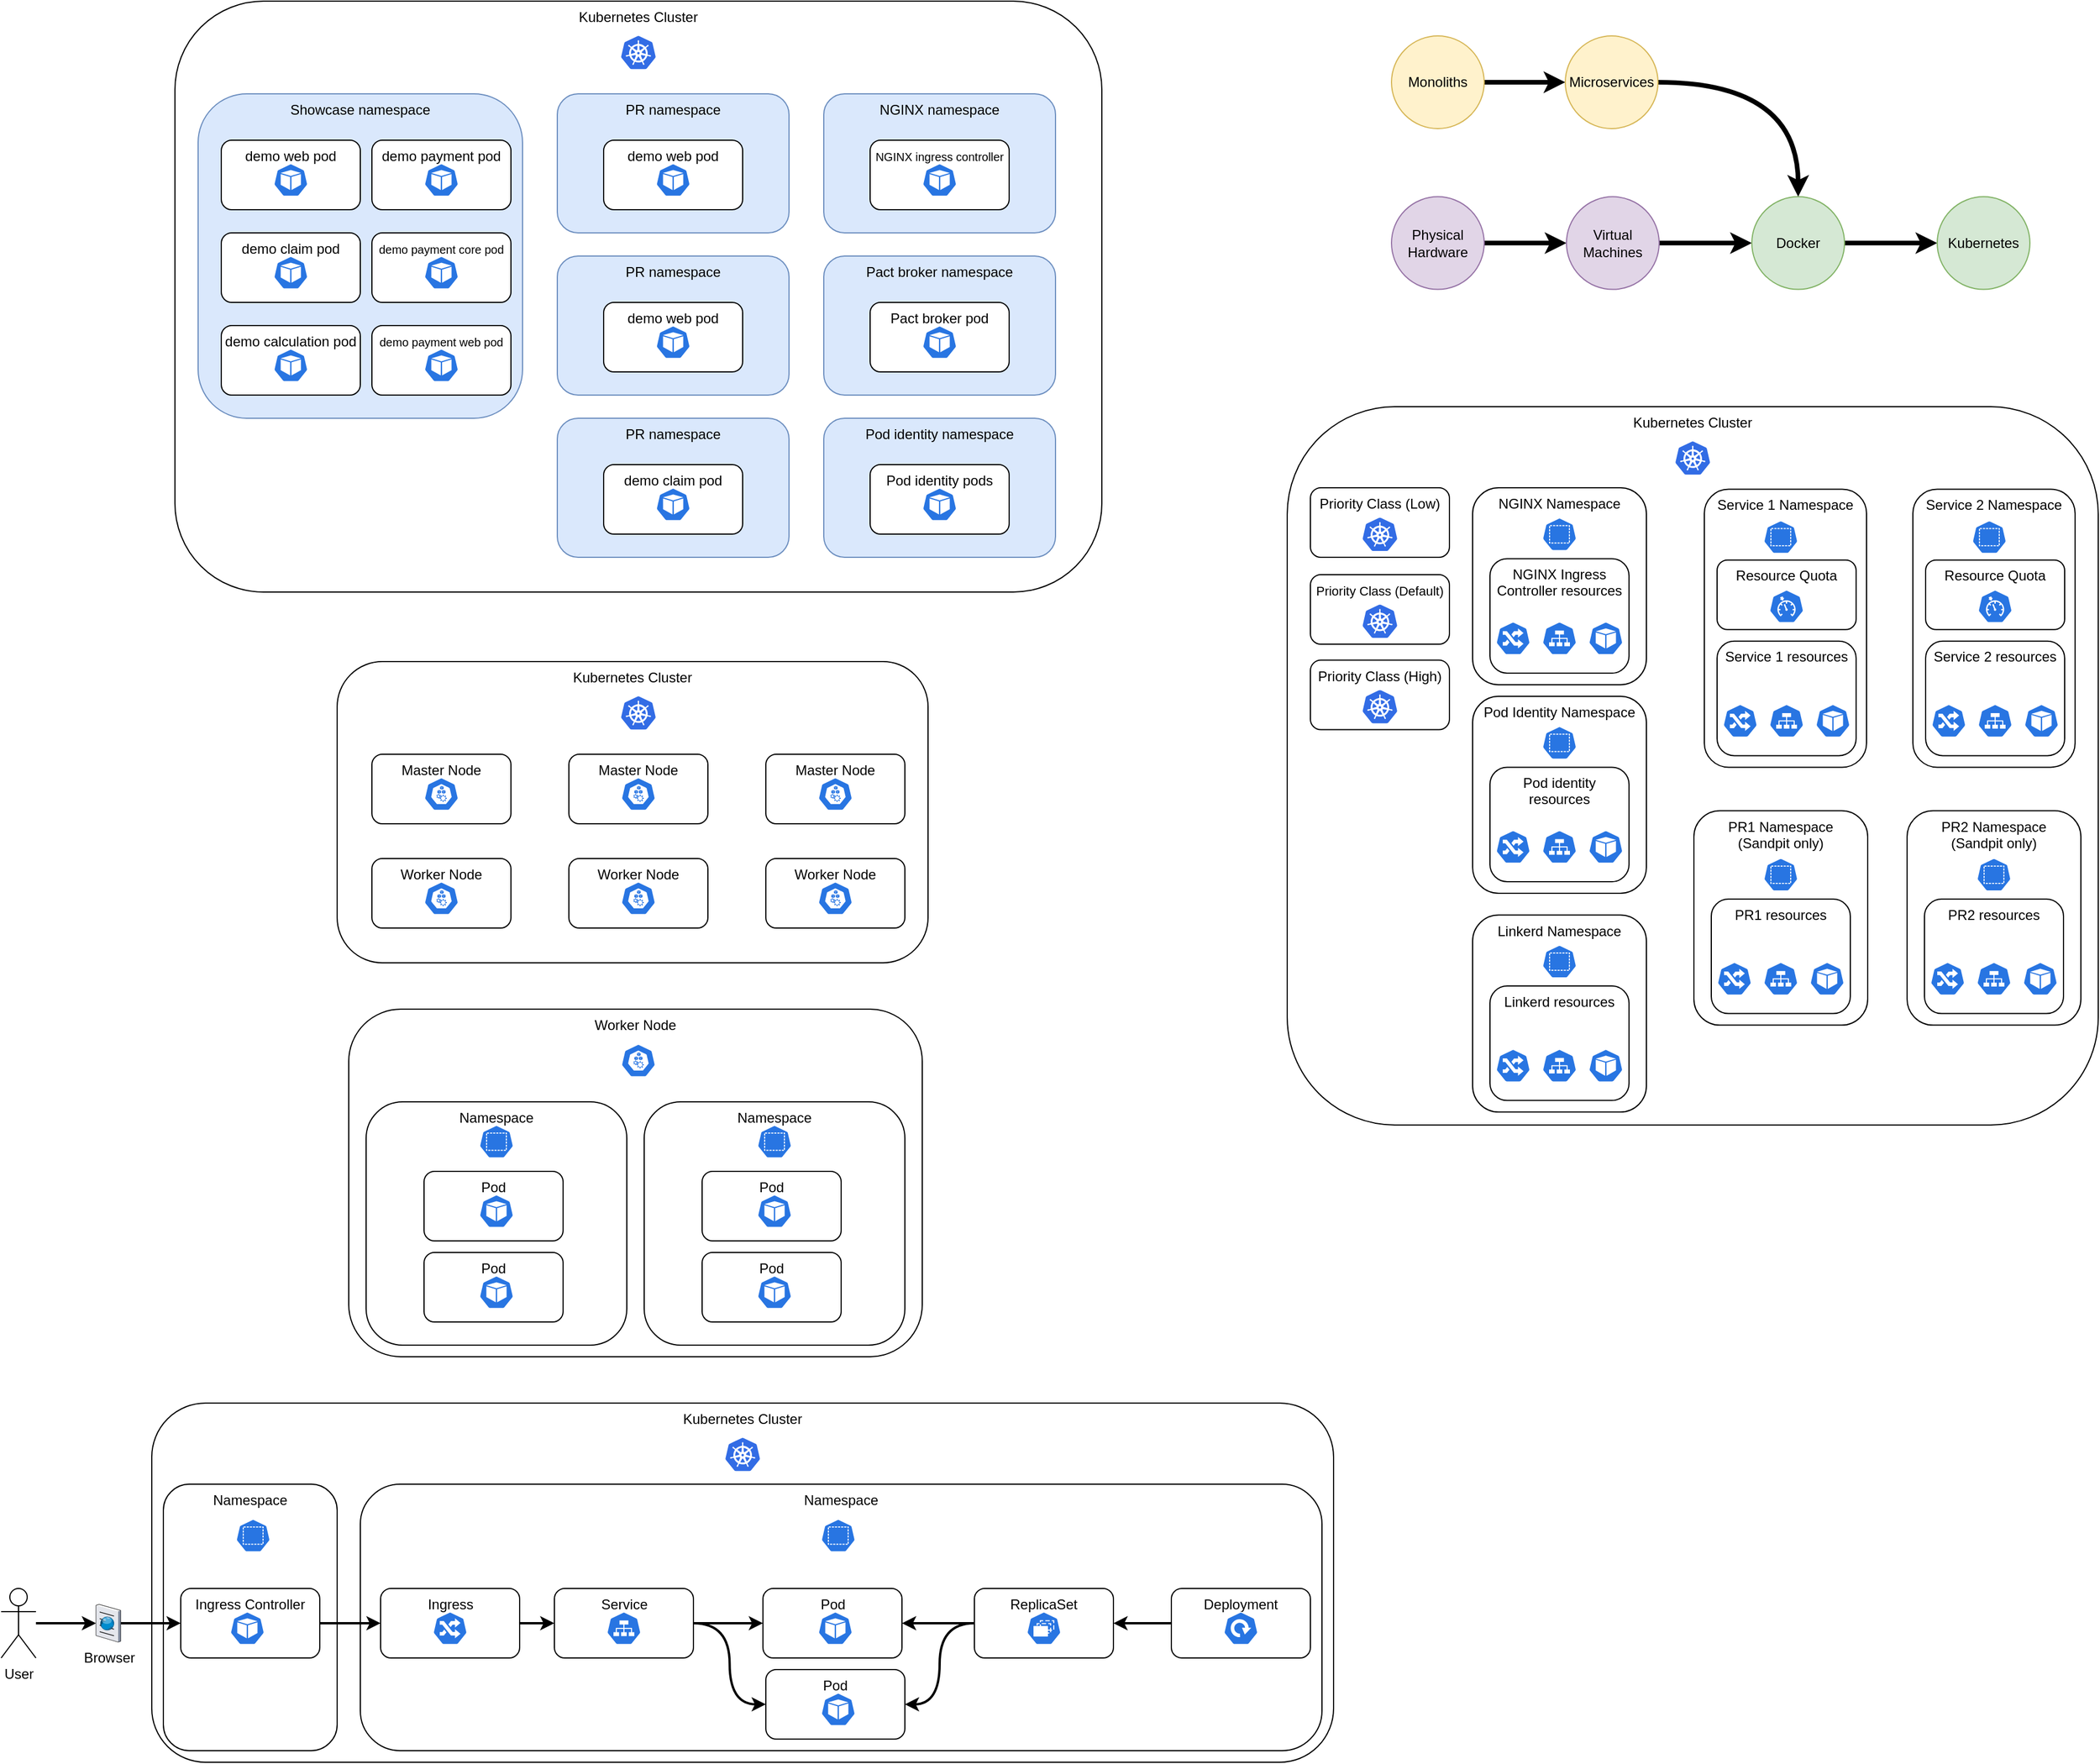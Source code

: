 <mxfile version="13.9.7" type="github">
  <diagram id="bVwzVA2QB-TCneLjOnaE" name="Page-1">
    <mxGraphModel dx="2249" dy="734" grid="1" gridSize="10" guides="1" tooltips="1" connect="1" arrows="1" fold="1" page="1" pageScale="1" pageWidth="827" pageHeight="1169" math="0" shadow="0">
      <root>
        <mxCell id="0" />
        <mxCell id="1" parent="0" />
        <mxCell id="e41JxoP05bFK3vtWO0Bo-95" value="Kubernetes Cluster" style="rounded=1;whiteSpace=wrap;html=1;horizontal=1;verticalAlign=top;" parent="1" vertex="1">
          <mxGeometry x="20" y="1240" width="1020" height="310" as="geometry" />
        </mxCell>
        <mxCell id="e41JxoP05bFK3vtWO0Bo-96" value="" style="aspect=fixed;html=1;points=[];align=center;image;fontSize=12;image=img/lib/mscae/Kubernetes.svg;" parent="1" vertex="1">
          <mxGeometry x="515" y="1270" width="30" height="28.8" as="geometry" />
        </mxCell>
        <mxCell id="D4DUJ76G0orAwDeF6ANS-1" value="Kubernetes Cluster" style="rounded=1;whiteSpace=wrap;html=1;horizontal=1;verticalAlign=top;" parent="1" vertex="1">
          <mxGeometry x="40" y="30" width="800" height="510" as="geometry" />
        </mxCell>
        <mxCell id="D4DUJ76G0orAwDeF6ANS-2" value="Showcase namespace" style="rounded=1;whiteSpace=wrap;html=1;verticalAlign=top;fillColor=#dae8fc;strokeColor=#6c8ebf;" parent="1" vertex="1">
          <mxGeometry x="60" y="110" width="280" height="280" as="geometry" />
        </mxCell>
        <mxCell id="D4DUJ76G0orAwDeF6ANS-3" value="demo web pod" style="rounded=1;whiteSpace=wrap;html=1;verticalAlign=top;" parent="1" vertex="1">
          <mxGeometry x="80" y="150" width="120" height="60" as="geometry" />
        </mxCell>
        <mxCell id="D4DUJ76G0orAwDeF6ANS-4" value="" style="html=1;dashed=0;whitespace=wrap;fillColor=#2875E2;strokeColor=#ffffff;points=[[0.005,0.63,0],[0.1,0.2,0],[0.9,0.2,0],[0.5,0,0],[0.995,0.63,0],[0.72,0.99,0],[0.5,1,0],[0.28,0.99,0]];shape=mxgraph.kubernetes.icon;prIcon=pod;aspect=fixed;" parent="1" vertex="1">
          <mxGeometry x="125" y="170" width="30" height="28.8" as="geometry" />
        </mxCell>
        <mxCell id="D4DUJ76G0orAwDeF6ANS-5" value="" style="aspect=fixed;html=1;points=[];align=center;image;fontSize=12;image=img/lib/mscae/Kubernetes.svg;" parent="1" vertex="1">
          <mxGeometry x="425" y="60" width="30" height="28.8" as="geometry" />
        </mxCell>
        <mxCell id="D4DUJ76G0orAwDeF6ANS-6" value="demo claim pod" style="rounded=1;whiteSpace=wrap;html=1;verticalAlign=top;" parent="1" vertex="1">
          <mxGeometry x="80" y="230" width="120" height="60" as="geometry" />
        </mxCell>
        <mxCell id="D4DUJ76G0orAwDeF6ANS-7" value="" style="html=1;dashed=0;whitespace=wrap;fillColor=#2875E2;strokeColor=#ffffff;points=[[0.005,0.63,0],[0.1,0.2,0],[0.9,0.2,0],[0.5,0,0],[0.995,0.63,0],[0.72,0.99,0],[0.5,1,0],[0.28,0.99,0]];shape=mxgraph.kubernetes.icon;prIcon=pod;aspect=fixed;" parent="1" vertex="1">
          <mxGeometry x="125" y="250" width="30" height="28.8" as="geometry" />
        </mxCell>
        <mxCell id="D4DUJ76G0orAwDeF6ANS-8" value="demo payment pod" style="rounded=1;whiteSpace=wrap;html=1;verticalAlign=top;" parent="1" vertex="1">
          <mxGeometry x="210" y="150" width="120" height="60" as="geometry" />
        </mxCell>
        <mxCell id="D4DUJ76G0orAwDeF6ANS-9" value="" style="html=1;dashed=0;whitespace=wrap;fillColor=#2875E2;strokeColor=#ffffff;points=[[0.005,0.63,0],[0.1,0.2,0],[0.9,0.2,0],[0.5,0,0],[0.995,0.63,0],[0.72,0.99,0],[0.5,1,0],[0.28,0.99,0]];shape=mxgraph.kubernetes.icon;prIcon=pod;aspect=fixed;" parent="1" vertex="1">
          <mxGeometry x="255" y="170" width="30" height="28.8" as="geometry" />
        </mxCell>
        <mxCell id="D4DUJ76G0orAwDeF6ANS-10" value="&lt;font style=&quot;font-size: 10px&quot;&gt;demo payment core pod&lt;/font&gt;" style="rounded=1;whiteSpace=wrap;html=1;verticalAlign=top;" parent="1" vertex="1">
          <mxGeometry x="210" y="230" width="120" height="60" as="geometry" />
        </mxCell>
        <mxCell id="D4DUJ76G0orAwDeF6ANS-11" value="" style="html=1;dashed=0;whitespace=wrap;fillColor=#2875E2;strokeColor=#ffffff;points=[[0.005,0.63,0],[0.1,0.2,0],[0.9,0.2,0],[0.5,0,0],[0.995,0.63,0],[0.72,0.99,0],[0.5,1,0],[0.28,0.99,0]];shape=mxgraph.kubernetes.icon;prIcon=pod;aspect=fixed;" parent="1" vertex="1">
          <mxGeometry x="255" y="250" width="30" height="28.8" as="geometry" />
        </mxCell>
        <mxCell id="D4DUJ76G0orAwDeF6ANS-12" value="&lt;font style=&quot;font-size: 10px&quot;&gt;demo payment web pod&lt;/font&gt;" style="rounded=1;whiteSpace=wrap;html=1;verticalAlign=top;" parent="1" vertex="1">
          <mxGeometry x="210" y="310" width="120" height="60" as="geometry" />
        </mxCell>
        <mxCell id="D4DUJ76G0orAwDeF6ANS-13" value="" style="html=1;dashed=0;whitespace=wrap;fillColor=#2875E2;strokeColor=#ffffff;points=[[0.005,0.63,0],[0.1,0.2,0],[0.9,0.2,0],[0.5,0,0],[0.995,0.63,0],[0.72,0.99,0],[0.5,1,0],[0.28,0.99,0]];shape=mxgraph.kubernetes.icon;prIcon=pod;aspect=fixed;" parent="1" vertex="1">
          <mxGeometry x="255" y="330" width="30" height="28.8" as="geometry" />
        </mxCell>
        <mxCell id="D4DUJ76G0orAwDeF6ANS-14" value="demo calculation pod" style="rounded=1;whiteSpace=wrap;html=1;verticalAlign=top;" parent="1" vertex="1">
          <mxGeometry x="80" y="310" width="120" height="60" as="geometry" />
        </mxCell>
        <mxCell id="D4DUJ76G0orAwDeF6ANS-15" value="" style="html=1;dashed=0;whitespace=wrap;fillColor=#2875E2;strokeColor=#ffffff;points=[[0.005,0.63,0],[0.1,0.2,0],[0.9,0.2,0],[0.5,0,0],[0.995,0.63,0],[0.72,0.99,0],[0.5,1,0],[0.28,0.99,0]];shape=mxgraph.kubernetes.icon;prIcon=pod;aspect=fixed;" parent="1" vertex="1">
          <mxGeometry x="125" y="330" width="30" height="28.8" as="geometry" />
        </mxCell>
        <mxCell id="D4DUJ76G0orAwDeF6ANS-16" value="PR namespace" style="rounded=1;whiteSpace=wrap;html=1;verticalAlign=top;fillColor=#dae8fc;strokeColor=#6c8ebf;" parent="1" vertex="1">
          <mxGeometry x="370" y="110" width="200" height="120" as="geometry" />
        </mxCell>
        <mxCell id="D4DUJ76G0orAwDeF6ANS-17" value="demo web pod" style="rounded=1;whiteSpace=wrap;html=1;verticalAlign=top;" parent="1" vertex="1">
          <mxGeometry x="410" y="150" width="120" height="60" as="geometry" />
        </mxCell>
        <mxCell id="D4DUJ76G0orAwDeF6ANS-18" value="" style="html=1;dashed=0;whitespace=wrap;fillColor=#2875E2;strokeColor=#ffffff;points=[[0.005,0.63,0],[0.1,0.2,0],[0.9,0.2,0],[0.5,0,0],[0.995,0.63,0],[0.72,0.99,0],[0.5,1,0],[0.28,0.99,0]];shape=mxgraph.kubernetes.icon;prIcon=pod;aspect=fixed;" parent="1" vertex="1">
          <mxGeometry x="455" y="170" width="30" height="28.8" as="geometry" />
        </mxCell>
        <mxCell id="D4DUJ76G0orAwDeF6ANS-19" value="PR namespace" style="rounded=1;whiteSpace=wrap;html=1;verticalAlign=top;fillColor=#dae8fc;strokeColor=#6c8ebf;" parent="1" vertex="1">
          <mxGeometry x="370" y="250" width="200" height="120" as="geometry" />
        </mxCell>
        <mxCell id="D4DUJ76G0orAwDeF6ANS-20" value="demo web pod" style="rounded=1;whiteSpace=wrap;html=1;verticalAlign=top;" parent="1" vertex="1">
          <mxGeometry x="410" y="290" width="120" height="60" as="geometry" />
        </mxCell>
        <mxCell id="D4DUJ76G0orAwDeF6ANS-21" value="" style="html=1;dashed=0;whitespace=wrap;fillColor=#2875E2;strokeColor=#ffffff;points=[[0.005,0.63,0],[0.1,0.2,0],[0.9,0.2,0],[0.5,0,0],[0.995,0.63,0],[0.72,0.99,0],[0.5,1,0],[0.28,0.99,0]];shape=mxgraph.kubernetes.icon;prIcon=pod;aspect=fixed;" parent="1" vertex="1">
          <mxGeometry x="455" y="310" width="30" height="28.8" as="geometry" />
        </mxCell>
        <mxCell id="D4DUJ76G0orAwDeF6ANS-22" value="PR namespace" style="rounded=1;whiteSpace=wrap;html=1;verticalAlign=top;fillColor=#dae8fc;strokeColor=#6c8ebf;" parent="1" vertex="1">
          <mxGeometry x="370" y="390" width="200" height="120" as="geometry" />
        </mxCell>
        <mxCell id="D4DUJ76G0orAwDeF6ANS-23" value="demo claim pod" style="rounded=1;whiteSpace=wrap;html=1;verticalAlign=top;" parent="1" vertex="1">
          <mxGeometry x="410" y="430" width="120" height="60" as="geometry" />
        </mxCell>
        <mxCell id="D4DUJ76G0orAwDeF6ANS-24" value="" style="html=1;dashed=0;whitespace=wrap;fillColor=#2875E2;strokeColor=#ffffff;points=[[0.005,0.63,0],[0.1,0.2,0],[0.9,0.2,0],[0.5,0,0],[0.995,0.63,0],[0.72,0.99,0],[0.5,1,0],[0.28,0.99,0]];shape=mxgraph.kubernetes.icon;prIcon=pod;aspect=fixed;" parent="1" vertex="1">
          <mxGeometry x="455" y="450" width="30" height="28.8" as="geometry" />
        </mxCell>
        <mxCell id="D4DUJ76G0orAwDeF6ANS-25" value="NGINX namespace" style="rounded=1;whiteSpace=wrap;html=1;verticalAlign=top;fillColor=#dae8fc;strokeColor=#6c8ebf;" parent="1" vertex="1">
          <mxGeometry x="600" y="110" width="200" height="120" as="geometry" />
        </mxCell>
        <mxCell id="D4DUJ76G0orAwDeF6ANS-26" value="&lt;font style=&quot;font-size: 10px&quot;&gt;NGINX ingress controller&lt;/font&gt;" style="rounded=1;whiteSpace=wrap;html=1;verticalAlign=top;" parent="1" vertex="1">
          <mxGeometry x="640" y="150" width="120" height="60" as="geometry" />
        </mxCell>
        <mxCell id="D4DUJ76G0orAwDeF6ANS-27" value="" style="html=1;dashed=0;whitespace=wrap;fillColor=#2875E2;strokeColor=#ffffff;points=[[0.005,0.63,0],[0.1,0.2,0],[0.9,0.2,0],[0.5,0,0],[0.995,0.63,0],[0.72,0.99,0],[0.5,1,0],[0.28,0.99,0]];shape=mxgraph.kubernetes.icon;prIcon=pod;aspect=fixed;" parent="1" vertex="1">
          <mxGeometry x="685" y="170" width="30" height="28.8" as="geometry" />
        </mxCell>
        <mxCell id="D4DUJ76G0orAwDeF6ANS-35" value="Pact broker namespace" style="rounded=1;whiteSpace=wrap;html=1;verticalAlign=top;fillColor=#dae8fc;strokeColor=#6c8ebf;" parent="1" vertex="1">
          <mxGeometry x="600" y="250" width="200" height="120" as="geometry" />
        </mxCell>
        <mxCell id="D4DUJ76G0orAwDeF6ANS-36" value="Pact broker pod" style="rounded=1;whiteSpace=wrap;html=1;verticalAlign=top;" parent="1" vertex="1">
          <mxGeometry x="640" y="290" width="120" height="60" as="geometry" />
        </mxCell>
        <mxCell id="D4DUJ76G0orAwDeF6ANS-37" value="" style="html=1;dashed=0;whitespace=wrap;fillColor=#2875E2;strokeColor=#ffffff;points=[[0.005,0.63,0],[0.1,0.2,0],[0.9,0.2,0],[0.5,0,0],[0.995,0.63,0],[0.72,0.99,0],[0.5,1,0],[0.28,0.99,0]];shape=mxgraph.kubernetes.icon;prIcon=pod;aspect=fixed;" parent="1" vertex="1">
          <mxGeometry x="685" y="310" width="30" height="28.8" as="geometry" />
        </mxCell>
        <mxCell id="D4DUJ76G0orAwDeF6ANS-41" value="Pod identity namespace" style="rounded=1;whiteSpace=wrap;html=1;verticalAlign=top;fillColor=#dae8fc;strokeColor=#6c8ebf;" parent="1" vertex="1">
          <mxGeometry x="600" y="390" width="200" height="120" as="geometry" />
        </mxCell>
        <mxCell id="D4DUJ76G0orAwDeF6ANS-42" value="Pod identity pods" style="rounded=1;whiteSpace=wrap;html=1;verticalAlign=top;" parent="1" vertex="1">
          <mxGeometry x="640" y="430" width="120" height="60" as="geometry" />
        </mxCell>
        <mxCell id="D4DUJ76G0orAwDeF6ANS-43" value="" style="html=1;dashed=0;whitespace=wrap;fillColor=#2875E2;strokeColor=#ffffff;points=[[0.005,0.63,0],[0.1,0.2,0],[0.9,0.2,0],[0.5,0,0],[0.995,0.63,0],[0.72,0.99,0],[0.5,1,0],[0.28,0.99,0]];shape=mxgraph.kubernetes.icon;prIcon=pod;aspect=fixed;" parent="1" vertex="1">
          <mxGeometry x="685" y="450" width="30" height="28.8" as="geometry" />
        </mxCell>
        <mxCell id="5cPNlVaCanLQCvZLbyMY-3" value="" style="edgeStyle=orthogonalEdgeStyle;rounded=0;orthogonalLoop=1;jettySize=auto;html=1;curved=1;strokeWidth=4;" parent="1" source="5cPNlVaCanLQCvZLbyMY-1" target="5cPNlVaCanLQCvZLbyMY-2" edge="1">
          <mxGeometry relative="1" as="geometry" />
        </mxCell>
        <mxCell id="5cPNlVaCanLQCvZLbyMY-1" value="Physical Hardware" style="ellipse;whiteSpace=wrap;html=1;aspect=fixed;fillColor=#e1d5e7;strokeColor=#9673a6;" parent="1" vertex="1">
          <mxGeometry x="1090" y="198.8" width="80" height="80" as="geometry" />
        </mxCell>
        <mxCell id="5cPNlVaCanLQCvZLbyMY-5" value="" style="edgeStyle=orthogonalEdgeStyle;rounded=0;orthogonalLoop=1;jettySize=auto;html=1;curved=1;strokeWidth=4;" parent="1" source="5cPNlVaCanLQCvZLbyMY-2" target="5cPNlVaCanLQCvZLbyMY-4" edge="1">
          <mxGeometry relative="1" as="geometry" />
        </mxCell>
        <mxCell id="5cPNlVaCanLQCvZLbyMY-2" value="Virtual Machines" style="ellipse;whiteSpace=wrap;html=1;aspect=fixed;fillColor=#e1d5e7;strokeColor=#9673a6;" parent="1" vertex="1">
          <mxGeometry x="1241" y="198.8" width="80" height="80" as="geometry" />
        </mxCell>
        <mxCell id="5cPNlVaCanLQCvZLbyMY-7" value="" style="edgeStyle=orthogonalEdgeStyle;rounded=0;orthogonalLoop=1;jettySize=auto;html=1;curved=1;strokeWidth=4;" parent="1" source="5cPNlVaCanLQCvZLbyMY-4" target="5cPNlVaCanLQCvZLbyMY-6" edge="1">
          <mxGeometry relative="1" as="geometry" />
        </mxCell>
        <mxCell id="5cPNlVaCanLQCvZLbyMY-4" value="Docker" style="ellipse;whiteSpace=wrap;html=1;aspect=fixed;fillColor=#d5e8d4;strokeColor=#82b366;" parent="1" vertex="1">
          <mxGeometry x="1401" y="198.8" width="80" height="80" as="geometry" />
        </mxCell>
        <mxCell id="5cPNlVaCanLQCvZLbyMY-6" value="Kubernetes" style="ellipse;whiteSpace=wrap;html=1;aspect=fixed;fillColor=#d5e8d4;strokeColor=#82b366;" parent="1" vertex="1">
          <mxGeometry x="1561" y="198.8" width="80" height="80" as="geometry" />
        </mxCell>
        <mxCell id="5cPNlVaCanLQCvZLbyMY-10" value="" style="edgeStyle=orthogonalEdgeStyle;rounded=0;orthogonalLoop=1;jettySize=auto;html=1;curved=1;strokeWidth=4;" parent="1" source="5cPNlVaCanLQCvZLbyMY-8" target="5cPNlVaCanLQCvZLbyMY-9" edge="1">
          <mxGeometry relative="1" as="geometry" />
        </mxCell>
        <mxCell id="5cPNlVaCanLQCvZLbyMY-8" value="Monoliths" style="ellipse;whiteSpace=wrap;html=1;aspect=fixed;fillColor=#fff2cc;strokeColor=#d6b656;" parent="1" vertex="1">
          <mxGeometry x="1090" y="60" width="80" height="80" as="geometry" />
        </mxCell>
        <mxCell id="5cPNlVaCanLQCvZLbyMY-11" style="edgeStyle=orthogonalEdgeStyle;rounded=0;orthogonalLoop=1;jettySize=auto;html=1;entryX=0.5;entryY=0;entryDx=0;entryDy=0;curved=1;strokeWidth=4;" parent="1" source="5cPNlVaCanLQCvZLbyMY-9" target="5cPNlVaCanLQCvZLbyMY-4" edge="1">
          <mxGeometry relative="1" as="geometry" />
        </mxCell>
        <mxCell id="5cPNlVaCanLQCvZLbyMY-9" value="Microservices" style="ellipse;whiteSpace=wrap;html=1;aspect=fixed;fillColor=#fff2cc;strokeColor=#d6b656;" parent="1" vertex="1">
          <mxGeometry x="1240" y="60" width="80" height="80" as="geometry" />
        </mxCell>
        <mxCell id="e41JxoP05bFK3vtWO0Bo-1" value="Kubernetes Cluster" style="rounded=1;whiteSpace=wrap;html=1;horizontal=1;verticalAlign=top;" parent="1" vertex="1">
          <mxGeometry x="180" y="600" width="510" height="260" as="geometry" />
        </mxCell>
        <mxCell id="e41JxoP05bFK3vtWO0Bo-5" value="" style="aspect=fixed;html=1;points=[];align=center;image;fontSize=12;image=img/lib/mscae/Kubernetes.svg;" parent="1" vertex="1">
          <mxGeometry x="425" y="630" width="30" height="28.8" as="geometry" />
        </mxCell>
        <mxCell id="e41JxoP05bFK3vtWO0Bo-34" value="Master Node" style="rounded=1;whiteSpace=wrap;html=1;verticalAlign=top;" parent="1" vertex="1">
          <mxGeometry x="210" y="680" width="120" height="60" as="geometry" />
        </mxCell>
        <mxCell id="e41JxoP05bFK3vtWO0Bo-35" value="" style="html=1;dashed=0;whitespace=wrap;fillColor=#2875E2;strokeColor=#ffffff;points=[[0.005,0.63,0],[0.1,0.2,0],[0.9,0.2,0],[0.5,0,0],[0.995,0.63,0],[0.72,0.99,0],[0.5,1,0],[0.28,0.99,0]];shape=mxgraph.kubernetes.icon;prIcon=node;aspect=fixed;" parent="1" vertex="1">
          <mxGeometry x="255" y="700" width="30" height="28.8" as="geometry" />
        </mxCell>
        <mxCell id="e41JxoP05bFK3vtWO0Bo-36" value="Master Node" style="rounded=1;whiteSpace=wrap;html=1;verticalAlign=top;" parent="1" vertex="1">
          <mxGeometry x="380" y="680" width="120" height="60" as="geometry" />
        </mxCell>
        <mxCell id="e41JxoP05bFK3vtWO0Bo-37" value="" style="html=1;dashed=0;whitespace=wrap;fillColor=#2875E2;strokeColor=#ffffff;points=[[0.005,0.63,0],[0.1,0.2,0],[0.9,0.2,0],[0.5,0,0],[0.995,0.63,0],[0.72,0.99,0],[0.5,1,0],[0.28,0.99,0]];shape=mxgraph.kubernetes.icon;prIcon=node;aspect=fixed;" parent="1" vertex="1">
          <mxGeometry x="425" y="700" width="30" height="28.8" as="geometry" />
        </mxCell>
        <mxCell id="e41JxoP05bFK3vtWO0Bo-38" value="Master Node" style="rounded=1;whiteSpace=wrap;html=1;verticalAlign=top;" parent="1" vertex="1">
          <mxGeometry x="550" y="680" width="120" height="60" as="geometry" />
        </mxCell>
        <mxCell id="e41JxoP05bFK3vtWO0Bo-39" value="" style="html=1;dashed=0;whitespace=wrap;fillColor=#2875E2;strokeColor=#ffffff;points=[[0.005,0.63,0],[0.1,0.2,0],[0.9,0.2,0],[0.5,0,0],[0.995,0.63,0],[0.72,0.99,0],[0.5,1,0],[0.28,0.99,0]];shape=mxgraph.kubernetes.icon;prIcon=node;aspect=fixed;" parent="1" vertex="1">
          <mxGeometry x="595" y="700" width="30" height="28.8" as="geometry" />
        </mxCell>
        <mxCell id="e41JxoP05bFK3vtWO0Bo-40" value="Worker Node" style="rounded=1;whiteSpace=wrap;html=1;verticalAlign=top;" parent="1" vertex="1">
          <mxGeometry x="210" y="770" width="120" height="60" as="geometry" />
        </mxCell>
        <mxCell id="e41JxoP05bFK3vtWO0Bo-41" value="" style="html=1;dashed=0;whitespace=wrap;fillColor=#2875E2;strokeColor=#ffffff;points=[[0.005,0.63,0],[0.1,0.2,0],[0.9,0.2,0],[0.5,0,0],[0.995,0.63,0],[0.72,0.99,0],[0.5,1,0],[0.28,0.99,0]];shape=mxgraph.kubernetes.icon;prIcon=node;aspect=fixed;" parent="1" vertex="1">
          <mxGeometry x="255" y="790" width="30" height="28.8" as="geometry" />
        </mxCell>
        <mxCell id="e41JxoP05bFK3vtWO0Bo-42" value="Worker Node" style="rounded=1;whiteSpace=wrap;html=1;verticalAlign=top;" parent="1" vertex="1">
          <mxGeometry x="380" y="770" width="120" height="60" as="geometry" />
        </mxCell>
        <mxCell id="e41JxoP05bFK3vtWO0Bo-43" value="" style="html=1;dashed=0;whitespace=wrap;fillColor=#2875E2;strokeColor=#ffffff;points=[[0.005,0.63,0],[0.1,0.2,0],[0.9,0.2,0],[0.5,0,0],[0.995,0.63,0],[0.72,0.99,0],[0.5,1,0],[0.28,0.99,0]];shape=mxgraph.kubernetes.icon;prIcon=node;aspect=fixed;" parent="1" vertex="1">
          <mxGeometry x="425" y="790" width="30" height="28.8" as="geometry" />
        </mxCell>
        <mxCell id="e41JxoP05bFK3vtWO0Bo-44" value="Worker Node" style="rounded=1;whiteSpace=wrap;html=1;verticalAlign=top;" parent="1" vertex="1">
          <mxGeometry x="550" y="770" width="120" height="60" as="geometry" />
        </mxCell>
        <mxCell id="e41JxoP05bFK3vtWO0Bo-45" value="" style="html=1;dashed=0;whitespace=wrap;fillColor=#2875E2;strokeColor=#ffffff;points=[[0.005,0.63,0],[0.1,0.2,0],[0.9,0.2,0],[0.5,0,0],[0.995,0.63,0],[0.72,0.99,0],[0.5,1,0],[0.28,0.99,0]];shape=mxgraph.kubernetes.icon;prIcon=node;aspect=fixed;" parent="1" vertex="1">
          <mxGeometry x="595" y="790" width="30" height="28.8" as="geometry" />
        </mxCell>
        <mxCell id="e41JxoP05bFK3vtWO0Bo-46" value="Worker Node" style="rounded=1;whiteSpace=wrap;html=1;horizontal=1;verticalAlign=top;" parent="1" vertex="1">
          <mxGeometry x="190" y="900" width="495" height="300" as="geometry" />
        </mxCell>
        <mxCell id="e41JxoP05bFK3vtWO0Bo-48" value="Namespace" style="rounded=1;whiteSpace=wrap;html=1;verticalAlign=top;" parent="1" vertex="1">
          <mxGeometry x="205" y="980" width="225" height="210" as="geometry" />
        </mxCell>
        <mxCell id="e41JxoP05bFK3vtWO0Bo-60" value="" style="html=1;dashed=0;whitespace=wrap;fillColor=#2875E2;strokeColor=#ffffff;points=[[0.005,0.63,0],[0.1,0.2,0],[0.9,0.2,0],[0.5,0,0],[0.995,0.63,0],[0.72,0.99,0],[0.5,1,0],[0.28,0.99,0]];shape=mxgraph.kubernetes.icon;prIcon=node;aspect=fixed;" parent="1" vertex="1">
          <mxGeometry x="425" y="930" width="30" height="28.8" as="geometry" />
        </mxCell>
        <mxCell id="e41JxoP05bFK3vtWO0Bo-61" value="" style="html=1;dashed=0;whitespace=wrap;fillColor=#2875E2;strokeColor=#ffffff;points=[[0.005,0.63,0],[0.1,0.2,0],[0.9,0.2,0],[0.5,0,0],[0.995,0.63,0],[0.72,0.99,0],[0.5,1,0],[0.28,0.99,0]];shape=mxgraph.kubernetes.icon;prIcon=ns;aspect=fixed;" parent="1" vertex="1">
          <mxGeometry x="302.5" y="1000" width="30" height="28.8" as="geometry" />
        </mxCell>
        <mxCell id="e41JxoP05bFK3vtWO0Bo-62" value="Pod" style="rounded=1;whiteSpace=wrap;html=1;verticalAlign=top;" parent="1" vertex="1">
          <mxGeometry x="255" y="1040" width="120" height="60" as="geometry" />
        </mxCell>
        <mxCell id="e41JxoP05bFK3vtWO0Bo-63" value="" style="html=1;dashed=0;whitespace=wrap;fillColor=#2875E2;strokeColor=#ffffff;points=[[0.005,0.63,0],[0.1,0.2,0],[0.9,0.2,0],[0.5,0,0],[0.995,0.63,0],[0.72,0.99,0],[0.5,1,0],[0.28,0.99,0]];shape=mxgraph.kubernetes.icon;prIcon=pod;aspect=fixed;" parent="1" vertex="1">
          <mxGeometry x="302.5" y="1060" width="30" height="28.8" as="geometry" />
        </mxCell>
        <mxCell id="e41JxoP05bFK3vtWO0Bo-64" value="Pod" style="rounded=1;whiteSpace=wrap;html=1;verticalAlign=top;" parent="1" vertex="1">
          <mxGeometry x="255" y="1110" width="120" height="60" as="geometry" />
        </mxCell>
        <mxCell id="e41JxoP05bFK3vtWO0Bo-65" value="" style="html=1;dashed=0;whitespace=wrap;fillColor=#2875E2;strokeColor=#ffffff;points=[[0.005,0.63,0],[0.1,0.2,0],[0.9,0.2,0],[0.5,0,0],[0.995,0.63,0],[0.72,0.99,0],[0.5,1,0],[0.28,0.99,0]];shape=mxgraph.kubernetes.icon;prIcon=pod;aspect=fixed;" parent="1" vertex="1">
          <mxGeometry x="302.5" y="1130" width="30" height="28.8" as="geometry" />
        </mxCell>
        <mxCell id="e41JxoP05bFK3vtWO0Bo-66" value="Namespace" style="rounded=1;whiteSpace=wrap;html=1;verticalAlign=top;" parent="1" vertex="1">
          <mxGeometry x="445" y="980" width="225" height="210" as="geometry" />
        </mxCell>
        <mxCell id="e41JxoP05bFK3vtWO0Bo-67" value="" style="html=1;dashed=0;whitespace=wrap;fillColor=#2875E2;strokeColor=#ffffff;points=[[0.005,0.63,0],[0.1,0.2,0],[0.9,0.2,0],[0.5,0,0],[0.995,0.63,0],[0.72,0.99,0],[0.5,1,0],[0.28,0.99,0]];shape=mxgraph.kubernetes.icon;prIcon=ns;aspect=fixed;" parent="1" vertex="1">
          <mxGeometry x="542.5" y="1000" width="30" height="28.8" as="geometry" />
        </mxCell>
        <mxCell id="e41JxoP05bFK3vtWO0Bo-68" value="Pod" style="rounded=1;whiteSpace=wrap;html=1;verticalAlign=top;" parent="1" vertex="1">
          <mxGeometry x="495" y="1040" width="120" height="60" as="geometry" />
        </mxCell>
        <mxCell id="e41JxoP05bFK3vtWO0Bo-69" value="" style="html=1;dashed=0;whitespace=wrap;fillColor=#2875E2;strokeColor=#ffffff;points=[[0.005,0.63,0],[0.1,0.2,0],[0.9,0.2,0],[0.5,0,0],[0.995,0.63,0],[0.72,0.99,0],[0.5,1,0],[0.28,0.99,0]];shape=mxgraph.kubernetes.icon;prIcon=pod;aspect=fixed;" parent="1" vertex="1">
          <mxGeometry x="542.5" y="1060" width="30" height="28.8" as="geometry" />
        </mxCell>
        <mxCell id="e41JxoP05bFK3vtWO0Bo-70" value="Pod" style="rounded=1;whiteSpace=wrap;html=1;verticalAlign=top;" parent="1" vertex="1">
          <mxGeometry x="495" y="1110" width="120" height="60" as="geometry" />
        </mxCell>
        <mxCell id="e41JxoP05bFK3vtWO0Bo-71" value="" style="html=1;dashed=0;whitespace=wrap;fillColor=#2875E2;strokeColor=#ffffff;points=[[0.005,0.63,0],[0.1,0.2,0],[0.9,0.2,0],[0.5,0,0],[0.995,0.63,0],[0.72,0.99,0],[0.5,1,0],[0.28,0.99,0]];shape=mxgraph.kubernetes.icon;prIcon=pod;aspect=fixed;" parent="1" vertex="1">
          <mxGeometry x="542.5" y="1130" width="30" height="28.8" as="geometry" />
        </mxCell>
        <mxCell id="e41JxoP05bFK3vtWO0Bo-72" value="Namespace" style="rounded=1;whiteSpace=wrap;html=1;horizontal=1;verticalAlign=top;" parent="1" vertex="1">
          <mxGeometry x="200" y="1310" width="830" height="230" as="geometry" />
        </mxCell>
        <mxCell id="e41JxoP05bFK3vtWO0Bo-74" value="" style="html=1;dashed=0;whitespace=wrap;fillColor=#2875E2;strokeColor=#ffffff;points=[[0.005,0.63,0],[0.1,0.2,0],[0.9,0.2,0],[0.5,0,0],[0.995,0.63,0],[0.72,0.99,0],[0.5,1,0],[0.28,0.99,0]];shape=mxgraph.kubernetes.icon;prIcon=ns;aspect=fixed;" parent="1" vertex="1">
          <mxGeometry x="597.5" y="1340" width="30" height="28.8" as="geometry" />
        </mxCell>
        <mxCell id="e41JxoP05bFK3vtWO0Bo-75" value="Pod" style="rounded=1;whiteSpace=wrap;html=1;verticalAlign=top;" parent="1" vertex="1">
          <mxGeometry x="547.5" y="1400" width="120" height="60" as="geometry" />
        </mxCell>
        <mxCell id="e41JxoP05bFK3vtWO0Bo-76" value="" style="html=1;dashed=0;whitespace=wrap;fillColor=#2875E2;strokeColor=#ffffff;points=[[0.005,0.63,0],[0.1,0.2,0],[0.9,0.2,0],[0.5,0,0],[0.995,0.63,0],[0.72,0.99,0],[0.5,1,0],[0.28,0.99,0]];shape=mxgraph.kubernetes.icon;prIcon=pod;aspect=fixed;" parent="1" vertex="1">
          <mxGeometry x="595" y="1420" width="30" height="28.8" as="geometry" />
        </mxCell>
        <mxCell id="e41JxoP05bFK3vtWO0Bo-81" style="edgeStyle=orthogonalEdgeStyle;rounded=0;orthogonalLoop=1;jettySize=auto;html=1;strokeWidth=2;" parent="1" source="e41JxoP05bFK3vtWO0Bo-77" target="e41JxoP05bFK3vtWO0Bo-75" edge="1">
          <mxGeometry relative="1" as="geometry" />
        </mxCell>
        <mxCell id="e41JxoP05bFK3vtWO0Bo-82" style="edgeStyle=orthogonalEdgeStyle;rounded=0;orthogonalLoop=1;jettySize=auto;html=1;entryX=0;entryY=0.5;entryDx=0;entryDy=0;strokeWidth=2;curved=1;" parent="1" source="e41JxoP05bFK3vtWO0Bo-77" target="e41JxoP05bFK3vtWO0Bo-78" edge="1">
          <mxGeometry relative="1" as="geometry" />
        </mxCell>
        <mxCell id="e41JxoP05bFK3vtWO0Bo-77" value="Service" style="rounded=1;whiteSpace=wrap;html=1;verticalAlign=top;" parent="1" vertex="1">
          <mxGeometry x="367.5" y="1400" width="120" height="60" as="geometry" />
        </mxCell>
        <mxCell id="e41JxoP05bFK3vtWO0Bo-78" value="Pod" style="rounded=1;whiteSpace=wrap;html=1;verticalAlign=top;" parent="1" vertex="1">
          <mxGeometry x="550" y="1470" width="120" height="60" as="geometry" />
        </mxCell>
        <mxCell id="e41JxoP05bFK3vtWO0Bo-79" value="" style="html=1;dashed=0;whitespace=wrap;fillColor=#2875E2;strokeColor=#ffffff;points=[[0.005,0.63,0],[0.1,0.2,0],[0.9,0.2,0],[0.5,0,0],[0.995,0.63,0],[0.72,0.99,0],[0.5,1,0],[0.28,0.99,0]];shape=mxgraph.kubernetes.icon;prIcon=pod;aspect=fixed;" parent="1" vertex="1">
          <mxGeometry x="597.5" y="1490" width="30" height="28.8" as="geometry" />
        </mxCell>
        <mxCell id="e41JxoP05bFK3vtWO0Bo-80" value="" style="html=1;dashed=0;whitespace=wrap;fillColor=#2875E2;strokeColor=#ffffff;points=[[0.005,0.63,0],[0.1,0.2,0],[0.9,0.2,0],[0.5,0,0],[0.995,0.63,0],[0.72,0.99,0],[0.5,1,0],[0.28,0.99,0]];shape=mxgraph.kubernetes.icon;prIcon=svc;aspect=fixed;" parent="1" vertex="1">
          <mxGeometry x="412.5" y="1420" width="30" height="28.8" as="geometry" />
        </mxCell>
        <mxCell id="e41JxoP05bFK3vtWO0Bo-85" value="" style="edgeStyle=orthogonalEdgeStyle;curved=1;rounded=0;orthogonalLoop=1;jettySize=auto;html=1;strokeWidth=2;entryX=0;entryY=0.5;entryDx=0;entryDy=0;" parent="1" source="e41JxoP05bFK3vtWO0Bo-83" target="e41JxoP05bFK3vtWO0Bo-77" edge="1">
          <mxGeometry relative="1" as="geometry" />
        </mxCell>
        <mxCell id="e41JxoP05bFK3vtWO0Bo-83" value="Ingress" style="rounded=1;whiteSpace=wrap;html=1;verticalAlign=top;" parent="1" vertex="1">
          <mxGeometry x="217.5" y="1400" width="120" height="60" as="geometry" />
        </mxCell>
        <mxCell id="e41JxoP05bFK3vtWO0Bo-84" value="" style="html=1;dashed=0;whitespace=wrap;fillColor=#2875E2;strokeColor=#ffffff;points=[[0.005,0.63,0],[0.1,0.2,0],[0.9,0.2,0],[0.5,0,0],[0.995,0.63,0],[0.72,0.99,0],[0.5,1,0],[0.28,0.99,0]];shape=mxgraph.kubernetes.icon;prIcon=ing;aspect=fixed;" parent="1" vertex="1">
          <mxGeometry x="262.5" y="1420" width="30" height="28.8" as="geometry" />
        </mxCell>
        <mxCell id="e41JxoP05bFK3vtWO0Bo-86" value="Namespace" style="rounded=1;whiteSpace=wrap;html=1;horizontal=1;verticalAlign=top;" parent="1" vertex="1">
          <mxGeometry x="30" y="1310" width="150" height="230" as="geometry" />
        </mxCell>
        <mxCell id="e41JxoP05bFK3vtWO0Bo-87" value="" style="html=1;dashed=0;whitespace=wrap;fillColor=#2875E2;strokeColor=#ffffff;points=[[0.005,0.63,0],[0.1,0.2,0],[0.9,0.2,0],[0.5,0,0],[0.995,0.63,0],[0.72,0.99,0],[0.5,1,0],[0.28,0.99,0]];shape=mxgraph.kubernetes.icon;prIcon=ns;aspect=fixed;" parent="1" vertex="1">
          <mxGeometry x="92.5" y="1340" width="30" height="28.8" as="geometry" />
        </mxCell>
        <mxCell id="e41JxoP05bFK3vtWO0Bo-90" style="edgeStyle=orthogonalEdgeStyle;curved=1;rounded=0;orthogonalLoop=1;jettySize=auto;html=1;entryX=0;entryY=0.5;entryDx=0;entryDy=0;strokeWidth=2;" parent="1" source="e41JxoP05bFK3vtWO0Bo-88" target="e41JxoP05bFK3vtWO0Bo-83" edge="1">
          <mxGeometry relative="1" as="geometry" />
        </mxCell>
        <mxCell id="e41JxoP05bFK3vtWO0Bo-88" value="Ingress Controller" style="rounded=1;whiteSpace=wrap;html=1;verticalAlign=top;" parent="1" vertex="1">
          <mxGeometry x="45" y="1400" width="120" height="60" as="geometry" />
        </mxCell>
        <mxCell id="e41JxoP05bFK3vtWO0Bo-89" value="" style="html=1;dashed=0;whitespace=wrap;fillColor=#2875E2;strokeColor=#ffffff;points=[[0.005,0.63,0],[0.1,0.2,0],[0.9,0.2,0],[0.5,0,0],[0.995,0.63,0],[0.72,0.99,0],[0.5,1,0],[0.28,0.99,0]];shape=mxgraph.kubernetes.icon;prIcon=pod;aspect=fixed;" parent="1" vertex="1">
          <mxGeometry x="87.5" y="1420" width="30" height="28.8" as="geometry" />
        </mxCell>
        <mxCell id="e41JxoP05bFK3vtWO0Bo-94" style="edgeStyle=orthogonalEdgeStyle;curved=1;rounded=0;orthogonalLoop=1;jettySize=auto;html=1;strokeWidth=2;" parent="1" source="e41JxoP05bFK3vtWO0Bo-91" target="e41JxoP05bFK3vtWO0Bo-92" edge="1">
          <mxGeometry relative="1" as="geometry" />
        </mxCell>
        <mxCell id="e41JxoP05bFK3vtWO0Bo-91" value="User" style="shape=umlActor;verticalLabelPosition=bottom;verticalAlign=top;html=1;outlineConnect=0;" parent="1" vertex="1">
          <mxGeometry x="-110" y="1400" width="30" height="60" as="geometry" />
        </mxCell>
        <mxCell id="e41JxoP05bFK3vtWO0Bo-93" value="" style="edgeStyle=orthogonalEdgeStyle;curved=1;rounded=0;orthogonalLoop=1;jettySize=auto;html=1;strokeWidth=2;entryX=0;entryY=0.5;entryDx=0;entryDy=0;" parent="1" source="e41JxoP05bFK3vtWO0Bo-92" target="e41JxoP05bFK3vtWO0Bo-88" edge="1">
          <mxGeometry relative="1" as="geometry" />
        </mxCell>
        <mxCell id="e41JxoP05bFK3vtWO0Bo-92" value="Browser" style="verticalLabelPosition=bottom;aspect=fixed;html=1;verticalAlign=top;strokeColor=none;align=center;outlineConnect=0;shape=mxgraph.citrix.browser;" parent="1" vertex="1">
          <mxGeometry x="-28.14" y="1413.75" width="21.29" height="32.5" as="geometry" />
        </mxCell>
        <mxCell id="e41JxoP05bFK3vtWO0Bo-102" style="edgeStyle=orthogonalEdgeStyle;curved=1;rounded=0;orthogonalLoop=1;jettySize=auto;html=1;strokeWidth=2;" parent="1" source="e41JxoP05bFK3vtWO0Bo-99" target="e41JxoP05bFK3vtWO0Bo-75" edge="1">
          <mxGeometry relative="1" as="geometry" />
        </mxCell>
        <mxCell id="e41JxoP05bFK3vtWO0Bo-103" style="edgeStyle=orthogonalEdgeStyle;curved=1;rounded=0;orthogonalLoop=1;jettySize=auto;html=1;entryX=1;entryY=0.5;entryDx=0;entryDy=0;strokeWidth=2;" parent="1" source="e41JxoP05bFK3vtWO0Bo-99" target="e41JxoP05bFK3vtWO0Bo-78" edge="1">
          <mxGeometry relative="1" as="geometry" />
        </mxCell>
        <mxCell id="e41JxoP05bFK3vtWO0Bo-99" value="ReplicaSet" style="rounded=1;whiteSpace=wrap;html=1;verticalAlign=top;" parent="1" vertex="1">
          <mxGeometry x="730" y="1400" width="120" height="60" as="geometry" />
        </mxCell>
        <mxCell id="e41JxoP05bFK3vtWO0Bo-104" style="edgeStyle=orthogonalEdgeStyle;curved=1;rounded=0;orthogonalLoop=1;jettySize=auto;html=1;entryX=1;entryY=0.5;entryDx=0;entryDy=0;strokeWidth=2;" parent="1" source="e41JxoP05bFK3vtWO0Bo-100" target="e41JxoP05bFK3vtWO0Bo-99" edge="1">
          <mxGeometry relative="1" as="geometry" />
        </mxCell>
        <mxCell id="e41JxoP05bFK3vtWO0Bo-100" value="Deployment" style="rounded=1;whiteSpace=wrap;html=1;verticalAlign=top;" parent="1" vertex="1">
          <mxGeometry x="900" y="1400" width="120" height="60" as="geometry" />
        </mxCell>
        <mxCell id="e41JxoP05bFK3vtWO0Bo-105" value="" style="html=1;dashed=0;whitespace=wrap;fillColor=#2875E2;strokeColor=#ffffff;points=[[0.005,0.63,0],[0.1,0.2,0],[0.9,0.2,0],[0.5,0,0],[0.995,0.63,0],[0.72,0.99,0],[0.5,1,0],[0.28,0.99,0]];shape=mxgraph.kubernetes.icon;prIcon=rs;aspect=fixed;" parent="1" vertex="1">
          <mxGeometry x="775" y="1420" width="30" height="28.8" as="geometry" />
        </mxCell>
        <mxCell id="e41JxoP05bFK3vtWO0Bo-106" value="" style="html=1;dashed=0;whitespace=wrap;fillColor=#2875E2;strokeColor=#ffffff;points=[[0.005,0.63,0],[0.1,0.2,0],[0.9,0.2,0],[0.5,0,0],[0.995,0.63,0],[0.72,0.99,0],[0.5,1,0],[0.28,0.99,0]];shape=mxgraph.kubernetes.icon;prIcon=deploy;aspect=fixed;" parent="1" vertex="1">
          <mxGeometry x="945" y="1420" width="30" height="28.8" as="geometry" />
        </mxCell>
        <mxCell id="fCQ0ywLXfBRmuLGaXaGh-1" value="Kubernetes Cluster" style="rounded=1;whiteSpace=wrap;html=1;horizontal=1;verticalAlign=top;" vertex="1" parent="1">
          <mxGeometry x="1000" y="380" width="700" height="620" as="geometry" />
        </mxCell>
        <mxCell id="fCQ0ywLXfBRmuLGaXaGh-5" value="" style="aspect=fixed;html=1;points=[];align=center;image;fontSize=12;image=img/lib/mscae/Kubernetes.svg;" vertex="1" parent="1">
          <mxGeometry x="1335" y="410" width="30" height="28.8" as="geometry" />
        </mxCell>
        <mxCell id="fCQ0ywLXfBRmuLGaXaGh-32" value="Priority Class (Low)" style="rounded=1;whiteSpace=wrap;html=1;verticalAlign=top;" vertex="1" parent="1">
          <mxGeometry x="1020" y="450" width="120" height="60" as="geometry" />
        </mxCell>
        <mxCell id="fCQ0ywLXfBRmuLGaXaGh-34" value="" style="aspect=fixed;html=1;points=[];align=center;image;fontSize=12;image=img/lib/mscae/Kubernetes.svg;" vertex="1" parent="1">
          <mxGeometry x="1065" y="475.8" width="30" height="28.8" as="geometry" />
        </mxCell>
        <mxCell id="fCQ0ywLXfBRmuLGaXaGh-35" value="&lt;font style=&quot;font-size: 11px&quot;&gt;Priority Class (Default)&lt;/font&gt;" style="rounded=1;whiteSpace=wrap;html=1;verticalAlign=top;" vertex="1" parent="1">
          <mxGeometry x="1020" y="525" width="120" height="60" as="geometry" />
        </mxCell>
        <mxCell id="fCQ0ywLXfBRmuLGaXaGh-36" value="" style="aspect=fixed;html=1;points=[];align=center;image;fontSize=12;image=img/lib/mscae/Kubernetes.svg;" vertex="1" parent="1">
          <mxGeometry x="1065" y="550.8" width="30" height="28.8" as="geometry" />
        </mxCell>
        <mxCell id="fCQ0ywLXfBRmuLGaXaGh-37" value="Priority Class (High)" style="rounded=1;whiteSpace=wrap;html=1;verticalAlign=top;" vertex="1" parent="1">
          <mxGeometry x="1020" y="598.8" width="120" height="60" as="geometry" />
        </mxCell>
        <mxCell id="fCQ0ywLXfBRmuLGaXaGh-38" value="" style="aspect=fixed;html=1;points=[];align=center;image;fontSize=12;image=img/lib/mscae/Kubernetes.svg;" vertex="1" parent="1">
          <mxGeometry x="1065" y="624.6" width="30" height="28.8" as="geometry" />
        </mxCell>
        <mxCell id="fCQ0ywLXfBRmuLGaXaGh-39" value="Service 1 Namespace" style="rounded=1;whiteSpace=wrap;html=1;verticalAlign=top;" vertex="1" parent="1">
          <mxGeometry x="1360" y="451.2" width="140" height="240" as="geometry" />
        </mxCell>
        <mxCell id="fCQ0ywLXfBRmuLGaXaGh-40" value="" style="html=1;dashed=0;whitespace=wrap;fillColor=#2875E2;strokeColor=#ffffff;points=[[0.005,0.63,0],[0.1,0.2,0],[0.9,0.2,0],[0.5,0,0],[0.995,0.63,0],[0.72,0.99,0],[0.5,1,0],[0.28,0.99,0]];shape=mxgraph.kubernetes.icon;prIcon=ns;aspect=fixed;" vertex="1" parent="1">
          <mxGeometry x="1411" y="478.2" width="30" height="28.8" as="geometry" />
        </mxCell>
        <mxCell id="fCQ0ywLXfBRmuLGaXaGh-41" value="Resource Quota" style="rounded=1;whiteSpace=wrap;html=1;verticalAlign=top;" vertex="1" parent="1">
          <mxGeometry x="1371" y="512.4" width="120" height="60" as="geometry" />
        </mxCell>
        <mxCell id="fCQ0ywLXfBRmuLGaXaGh-42" value="NGINX Namespace" style="rounded=1;whiteSpace=wrap;html=1;verticalAlign=top;" vertex="1" parent="1">
          <mxGeometry x="1160" y="450" width="150" height="170" as="geometry" />
        </mxCell>
        <mxCell id="fCQ0ywLXfBRmuLGaXaGh-43" value="NGINX Ingress Controller resources" style="rounded=1;whiteSpace=wrap;html=1;verticalAlign=top;" vertex="1" parent="1">
          <mxGeometry x="1175" y="511.2" width="120" height="98.8" as="geometry" />
        </mxCell>
        <mxCell id="fCQ0ywLXfBRmuLGaXaGh-44" value="" style="html=1;dashed=0;whitespace=wrap;fillColor=#2875E2;strokeColor=#ffffff;points=[[0.005,0.63,0],[0.1,0.2,0],[0.9,0.2,0],[0.5,0,0],[0.995,0.63,0],[0.72,0.99,0],[0.5,1,0],[0.28,0.99,0]];shape=mxgraph.kubernetes.icon;prIcon=ns;aspect=fixed;" vertex="1" parent="1">
          <mxGeometry x="1220" y="475.8" width="30" height="28.8" as="geometry" />
        </mxCell>
        <mxCell id="fCQ0ywLXfBRmuLGaXaGh-45" value="" style="html=1;dashed=0;whitespace=wrap;fillColor=#2875E2;strokeColor=#ffffff;points=[[0.005,0.63,0],[0.1,0.2,0],[0.9,0.2,0],[0.5,0,0],[0.995,0.63,0],[0.72,0.99,0],[0.5,1,0],[0.28,0.99,0]];shape=mxgraph.kubernetes.icon;prIcon=ing;aspect=fixed;" vertex="1" parent="1">
          <mxGeometry x="1180" y="565.6" width="30" height="28.8" as="geometry" />
        </mxCell>
        <mxCell id="fCQ0ywLXfBRmuLGaXaGh-46" value="" style="html=1;dashed=0;whitespace=wrap;fillColor=#2875E2;strokeColor=#ffffff;points=[[0.005,0.63,0],[0.1,0.2,0],[0.9,0.2,0],[0.5,0,0],[0.995,0.63,0],[0.72,0.99,0],[0.5,1,0],[0.28,0.99,0]];shape=mxgraph.kubernetes.icon;prIcon=pod;aspect=fixed;" vertex="1" parent="1">
          <mxGeometry x="1260" y="565.6" width="30" height="28.8" as="geometry" />
        </mxCell>
        <mxCell id="fCQ0ywLXfBRmuLGaXaGh-47" value="" style="html=1;dashed=0;whitespace=wrap;fillColor=#2875E2;strokeColor=#ffffff;points=[[0.005,0.63,0],[0.1,0.2,0],[0.9,0.2,0],[0.5,0,0],[0.995,0.63,0],[0.72,0.99,0],[0.5,1,0],[0.28,0.99,0]];shape=mxgraph.kubernetes.icon;prIcon=svc;aspect=fixed;" vertex="1" parent="1">
          <mxGeometry x="1220" y="565.6" width="30" height="28.8" as="geometry" />
        </mxCell>
        <mxCell id="fCQ0ywLXfBRmuLGaXaGh-48" value="Pod Identity Namespace" style="rounded=1;whiteSpace=wrap;html=1;verticalAlign=top;" vertex="1" parent="1">
          <mxGeometry x="1160" y="630" width="150" height="170" as="geometry" />
        </mxCell>
        <mxCell id="fCQ0ywLXfBRmuLGaXaGh-49" value="Pod identity resources" style="rounded=1;whiteSpace=wrap;html=1;verticalAlign=top;" vertex="1" parent="1">
          <mxGeometry x="1175" y="691.2" width="120" height="98.8" as="geometry" />
        </mxCell>
        <mxCell id="fCQ0ywLXfBRmuLGaXaGh-50" value="" style="html=1;dashed=0;whitespace=wrap;fillColor=#2875E2;strokeColor=#ffffff;points=[[0.005,0.63,0],[0.1,0.2,0],[0.9,0.2,0],[0.5,0,0],[0.995,0.63,0],[0.72,0.99,0],[0.5,1,0],[0.28,0.99,0]];shape=mxgraph.kubernetes.icon;prIcon=ns;aspect=fixed;" vertex="1" parent="1">
          <mxGeometry x="1220" y="655.8" width="30" height="28.8" as="geometry" />
        </mxCell>
        <mxCell id="fCQ0ywLXfBRmuLGaXaGh-51" value="" style="html=1;dashed=0;whitespace=wrap;fillColor=#2875E2;strokeColor=#ffffff;points=[[0.005,0.63,0],[0.1,0.2,0],[0.9,0.2,0],[0.5,0,0],[0.995,0.63,0],[0.72,0.99,0],[0.5,1,0],[0.28,0.99,0]];shape=mxgraph.kubernetes.icon;prIcon=ing;aspect=fixed;" vertex="1" parent="1">
          <mxGeometry x="1180" y="745.6" width="30" height="28.8" as="geometry" />
        </mxCell>
        <mxCell id="fCQ0ywLXfBRmuLGaXaGh-52" value="" style="html=1;dashed=0;whitespace=wrap;fillColor=#2875E2;strokeColor=#ffffff;points=[[0.005,0.63,0],[0.1,0.2,0],[0.9,0.2,0],[0.5,0,0],[0.995,0.63,0],[0.72,0.99,0],[0.5,1,0],[0.28,0.99,0]];shape=mxgraph.kubernetes.icon;prIcon=pod;aspect=fixed;" vertex="1" parent="1">
          <mxGeometry x="1260" y="745.6" width="30" height="28.8" as="geometry" />
        </mxCell>
        <mxCell id="fCQ0ywLXfBRmuLGaXaGh-53" value="" style="html=1;dashed=0;whitespace=wrap;fillColor=#2875E2;strokeColor=#ffffff;points=[[0.005,0.63,0],[0.1,0.2,0],[0.9,0.2,0],[0.5,0,0],[0.995,0.63,0],[0.72,0.99,0],[0.5,1,0],[0.28,0.99,0]];shape=mxgraph.kubernetes.icon;prIcon=svc;aspect=fixed;" vertex="1" parent="1">
          <mxGeometry x="1220" y="745.6" width="30" height="28.8" as="geometry" />
        </mxCell>
        <mxCell id="fCQ0ywLXfBRmuLGaXaGh-54" value="Linkerd Namespace" style="rounded=1;whiteSpace=wrap;html=1;verticalAlign=top;" vertex="1" parent="1">
          <mxGeometry x="1160" y="818.8" width="150" height="170" as="geometry" />
        </mxCell>
        <mxCell id="fCQ0ywLXfBRmuLGaXaGh-55" value="Linkerd resources" style="rounded=1;whiteSpace=wrap;html=1;verticalAlign=top;" vertex="1" parent="1">
          <mxGeometry x="1175" y="880" width="120" height="98.8" as="geometry" />
        </mxCell>
        <mxCell id="fCQ0ywLXfBRmuLGaXaGh-56" value="" style="html=1;dashed=0;whitespace=wrap;fillColor=#2875E2;strokeColor=#ffffff;points=[[0.005,0.63,0],[0.1,0.2,0],[0.9,0.2,0],[0.5,0,0],[0.995,0.63,0],[0.72,0.99,0],[0.5,1,0],[0.28,0.99,0]];shape=mxgraph.kubernetes.icon;prIcon=ns;aspect=fixed;" vertex="1" parent="1">
          <mxGeometry x="1220" y="844.6" width="30" height="28.8" as="geometry" />
        </mxCell>
        <mxCell id="fCQ0ywLXfBRmuLGaXaGh-57" value="" style="html=1;dashed=0;whitespace=wrap;fillColor=#2875E2;strokeColor=#ffffff;points=[[0.005,0.63,0],[0.1,0.2,0],[0.9,0.2,0],[0.5,0,0],[0.995,0.63,0],[0.72,0.99,0],[0.5,1,0],[0.28,0.99,0]];shape=mxgraph.kubernetes.icon;prIcon=ing;aspect=fixed;" vertex="1" parent="1">
          <mxGeometry x="1180" y="934.4" width="30" height="28.8" as="geometry" />
        </mxCell>
        <mxCell id="fCQ0ywLXfBRmuLGaXaGh-58" value="" style="html=1;dashed=0;whitespace=wrap;fillColor=#2875E2;strokeColor=#ffffff;points=[[0.005,0.63,0],[0.1,0.2,0],[0.9,0.2,0],[0.5,0,0],[0.995,0.63,0],[0.72,0.99,0],[0.5,1,0],[0.28,0.99,0]];shape=mxgraph.kubernetes.icon;prIcon=pod;aspect=fixed;" vertex="1" parent="1">
          <mxGeometry x="1260" y="934.4" width="30" height="28.8" as="geometry" />
        </mxCell>
        <mxCell id="fCQ0ywLXfBRmuLGaXaGh-59" value="" style="html=1;dashed=0;whitespace=wrap;fillColor=#2875E2;strokeColor=#ffffff;points=[[0.005,0.63,0],[0.1,0.2,0],[0.9,0.2,0],[0.5,0,0],[0.995,0.63,0],[0.72,0.99,0],[0.5,1,0],[0.28,0.99,0]];shape=mxgraph.kubernetes.icon;prIcon=svc;aspect=fixed;" vertex="1" parent="1">
          <mxGeometry x="1220" y="934.4" width="30" height="28.8" as="geometry" />
        </mxCell>
        <mxCell id="fCQ0ywLXfBRmuLGaXaGh-60" value="" style="html=1;dashed=0;whitespace=wrap;fillColor=#2875E2;strokeColor=#ffffff;points=[[0.005,0.63,0],[0.1,0.2,0],[0.9,0.2,0],[0.5,0,0],[0.995,0.63,0],[0.72,0.99,0],[0.5,1,0],[0.28,0.99,0]];shape=mxgraph.kubernetes.icon;prIcon=quota;aspect=fixed;" vertex="1" parent="1">
          <mxGeometry x="1416" y="538" width="30" height="28.8" as="geometry" />
        </mxCell>
        <mxCell id="fCQ0ywLXfBRmuLGaXaGh-61" value="Service 1 resources" style="rounded=1;whiteSpace=wrap;html=1;verticalAlign=top;" vertex="1" parent="1">
          <mxGeometry x="1371" y="582.4" width="120" height="98.8" as="geometry" />
        </mxCell>
        <mxCell id="fCQ0ywLXfBRmuLGaXaGh-62" value="" style="html=1;dashed=0;whitespace=wrap;fillColor=#2875E2;strokeColor=#ffffff;points=[[0.005,0.63,0],[0.1,0.2,0],[0.9,0.2,0],[0.5,0,0],[0.995,0.63,0],[0.72,0.99,0],[0.5,1,0],[0.28,0.99,0]];shape=mxgraph.kubernetes.icon;prIcon=ing;aspect=fixed;" vertex="1" parent="1">
          <mxGeometry x="1376" y="636.8" width="30" height="28.8" as="geometry" />
        </mxCell>
        <mxCell id="fCQ0ywLXfBRmuLGaXaGh-63" value="" style="html=1;dashed=0;whitespace=wrap;fillColor=#2875E2;strokeColor=#ffffff;points=[[0.005,0.63,0],[0.1,0.2,0],[0.9,0.2,0],[0.5,0,0],[0.995,0.63,0],[0.72,0.99,0],[0.5,1,0],[0.28,0.99,0]];shape=mxgraph.kubernetes.icon;prIcon=pod;aspect=fixed;" vertex="1" parent="1">
          <mxGeometry x="1456" y="636.8" width="30" height="28.8" as="geometry" />
        </mxCell>
        <mxCell id="fCQ0ywLXfBRmuLGaXaGh-64" value="" style="html=1;dashed=0;whitespace=wrap;fillColor=#2875E2;strokeColor=#ffffff;points=[[0.005,0.63,0],[0.1,0.2,0],[0.9,0.2,0],[0.5,0,0],[0.995,0.63,0],[0.72,0.99,0],[0.5,1,0],[0.28,0.99,0]];shape=mxgraph.kubernetes.icon;prIcon=svc;aspect=fixed;" vertex="1" parent="1">
          <mxGeometry x="1416" y="636.8" width="30" height="28.8" as="geometry" />
        </mxCell>
        <mxCell id="fCQ0ywLXfBRmuLGaXaGh-65" value="Service 2 Namespace" style="rounded=1;whiteSpace=wrap;html=1;verticalAlign=top;" vertex="1" parent="1">
          <mxGeometry x="1540" y="451.2" width="140" height="240" as="geometry" />
        </mxCell>
        <mxCell id="fCQ0ywLXfBRmuLGaXaGh-66" value="" style="html=1;dashed=0;whitespace=wrap;fillColor=#2875E2;strokeColor=#ffffff;points=[[0.005,0.63,0],[0.1,0.2,0],[0.9,0.2,0],[0.5,0,0],[0.995,0.63,0],[0.72,0.99,0],[0.5,1,0],[0.28,0.99,0]];shape=mxgraph.kubernetes.icon;prIcon=ns;aspect=fixed;" vertex="1" parent="1">
          <mxGeometry x="1591" y="478.2" width="30" height="28.8" as="geometry" />
        </mxCell>
        <mxCell id="fCQ0ywLXfBRmuLGaXaGh-67" value="Resource Quota" style="rounded=1;whiteSpace=wrap;html=1;verticalAlign=top;" vertex="1" parent="1">
          <mxGeometry x="1551" y="512.4" width="120" height="60" as="geometry" />
        </mxCell>
        <mxCell id="fCQ0ywLXfBRmuLGaXaGh-68" value="" style="html=1;dashed=0;whitespace=wrap;fillColor=#2875E2;strokeColor=#ffffff;points=[[0.005,0.63,0],[0.1,0.2,0],[0.9,0.2,0],[0.5,0,0],[0.995,0.63,0],[0.72,0.99,0],[0.5,1,0],[0.28,0.99,0]];shape=mxgraph.kubernetes.icon;prIcon=quota;aspect=fixed;" vertex="1" parent="1">
          <mxGeometry x="1596" y="538" width="30" height="28.8" as="geometry" />
        </mxCell>
        <mxCell id="fCQ0ywLXfBRmuLGaXaGh-69" value="Service 2 resources" style="rounded=1;whiteSpace=wrap;html=1;verticalAlign=top;" vertex="1" parent="1">
          <mxGeometry x="1551" y="582.4" width="120" height="98.8" as="geometry" />
        </mxCell>
        <mxCell id="fCQ0ywLXfBRmuLGaXaGh-70" value="" style="html=1;dashed=0;whitespace=wrap;fillColor=#2875E2;strokeColor=#ffffff;points=[[0.005,0.63,0],[0.1,0.2,0],[0.9,0.2,0],[0.5,0,0],[0.995,0.63,0],[0.72,0.99,0],[0.5,1,0],[0.28,0.99,0]];shape=mxgraph.kubernetes.icon;prIcon=ing;aspect=fixed;" vertex="1" parent="1">
          <mxGeometry x="1556" y="636.8" width="30" height="28.8" as="geometry" />
        </mxCell>
        <mxCell id="fCQ0ywLXfBRmuLGaXaGh-71" value="" style="html=1;dashed=0;whitespace=wrap;fillColor=#2875E2;strokeColor=#ffffff;points=[[0.005,0.63,0],[0.1,0.2,0],[0.9,0.2,0],[0.5,0,0],[0.995,0.63,0],[0.72,0.99,0],[0.5,1,0],[0.28,0.99,0]];shape=mxgraph.kubernetes.icon;prIcon=pod;aspect=fixed;" vertex="1" parent="1">
          <mxGeometry x="1636" y="636.8" width="30" height="28.8" as="geometry" />
        </mxCell>
        <mxCell id="fCQ0ywLXfBRmuLGaXaGh-72" value="" style="html=1;dashed=0;whitespace=wrap;fillColor=#2875E2;strokeColor=#ffffff;points=[[0.005,0.63,0],[0.1,0.2,0],[0.9,0.2,0],[0.5,0,0],[0.995,0.63,0],[0.72,0.99,0],[0.5,1,0],[0.28,0.99,0]];shape=mxgraph.kubernetes.icon;prIcon=svc;aspect=fixed;" vertex="1" parent="1">
          <mxGeometry x="1596" y="636.8" width="30" height="28.8" as="geometry" />
        </mxCell>
        <mxCell id="fCQ0ywLXfBRmuLGaXaGh-89" value="&lt;font style=&quot;font-size: 12px&quot;&gt;PR1 Namespace&lt;br&gt;(Sandpit only)&lt;/font&gt;" style="rounded=1;whiteSpace=wrap;html=1;verticalAlign=top;" vertex="1" parent="1">
          <mxGeometry x="1351" y="728.8" width="150" height="185" as="geometry" />
        </mxCell>
        <mxCell id="fCQ0ywLXfBRmuLGaXaGh-90" value="PR1 resources" style="rounded=1;whiteSpace=wrap;html=1;verticalAlign=top;" vertex="1" parent="1">
          <mxGeometry x="1366" y="805" width="120" height="98.8" as="geometry" />
        </mxCell>
        <mxCell id="fCQ0ywLXfBRmuLGaXaGh-91" value="" style="html=1;dashed=0;whitespace=wrap;fillColor=#2875E2;strokeColor=#ffffff;points=[[0.005,0.63,0],[0.1,0.2,0],[0.9,0.2,0],[0.5,0,0],[0.995,0.63,0],[0.72,0.99,0],[0.5,1,0],[0.28,0.99,0]];shape=mxgraph.kubernetes.icon;prIcon=ns;aspect=fixed;" vertex="1" parent="1">
          <mxGeometry x="1411" y="769.6" width="30" height="28.8" as="geometry" />
        </mxCell>
        <mxCell id="fCQ0ywLXfBRmuLGaXaGh-92" value="" style="html=1;dashed=0;whitespace=wrap;fillColor=#2875E2;strokeColor=#ffffff;points=[[0.005,0.63,0],[0.1,0.2,0],[0.9,0.2,0],[0.5,0,0],[0.995,0.63,0],[0.72,0.99,0],[0.5,1,0],[0.28,0.99,0]];shape=mxgraph.kubernetes.icon;prIcon=ing;aspect=fixed;" vertex="1" parent="1">
          <mxGeometry x="1371" y="859.4" width="30" height="28.8" as="geometry" />
        </mxCell>
        <mxCell id="fCQ0ywLXfBRmuLGaXaGh-93" value="" style="html=1;dashed=0;whitespace=wrap;fillColor=#2875E2;strokeColor=#ffffff;points=[[0.005,0.63,0],[0.1,0.2,0],[0.9,0.2,0],[0.5,0,0],[0.995,0.63,0],[0.72,0.99,0],[0.5,1,0],[0.28,0.99,0]];shape=mxgraph.kubernetes.icon;prIcon=pod;aspect=fixed;" vertex="1" parent="1">
          <mxGeometry x="1451" y="859.4" width="30" height="28.8" as="geometry" />
        </mxCell>
        <mxCell id="fCQ0ywLXfBRmuLGaXaGh-94" value="" style="html=1;dashed=0;whitespace=wrap;fillColor=#2875E2;strokeColor=#ffffff;points=[[0.005,0.63,0],[0.1,0.2,0],[0.9,0.2,0],[0.5,0,0],[0.995,0.63,0],[0.72,0.99,0],[0.5,1,0],[0.28,0.99,0]];shape=mxgraph.kubernetes.icon;prIcon=svc;aspect=fixed;" vertex="1" parent="1">
          <mxGeometry x="1411" y="859.4" width="30" height="28.8" as="geometry" />
        </mxCell>
        <mxCell id="fCQ0ywLXfBRmuLGaXaGh-95" value="&lt;font style=&quot;font-size: 12px&quot;&gt;PR2 Namespace&lt;br&gt;(Sandpit only)&lt;/font&gt;" style="rounded=1;whiteSpace=wrap;html=1;verticalAlign=top;" vertex="1" parent="1">
          <mxGeometry x="1535" y="728.8" width="150" height="185" as="geometry" />
        </mxCell>
        <mxCell id="fCQ0ywLXfBRmuLGaXaGh-96" value="PR2 resources" style="rounded=1;whiteSpace=wrap;html=1;verticalAlign=top;" vertex="1" parent="1">
          <mxGeometry x="1550" y="805" width="120" height="98.8" as="geometry" />
        </mxCell>
        <mxCell id="fCQ0ywLXfBRmuLGaXaGh-97" value="" style="html=1;dashed=0;whitespace=wrap;fillColor=#2875E2;strokeColor=#ffffff;points=[[0.005,0.63,0],[0.1,0.2,0],[0.9,0.2,0],[0.5,0,0],[0.995,0.63,0],[0.72,0.99,0],[0.5,1,0],[0.28,0.99,0]];shape=mxgraph.kubernetes.icon;prIcon=ns;aspect=fixed;" vertex="1" parent="1">
          <mxGeometry x="1595" y="769.6" width="30" height="28.8" as="geometry" />
        </mxCell>
        <mxCell id="fCQ0ywLXfBRmuLGaXaGh-98" value="" style="html=1;dashed=0;whitespace=wrap;fillColor=#2875E2;strokeColor=#ffffff;points=[[0.005,0.63,0],[0.1,0.2,0],[0.9,0.2,0],[0.5,0,0],[0.995,0.63,0],[0.72,0.99,0],[0.5,1,0],[0.28,0.99,0]];shape=mxgraph.kubernetes.icon;prIcon=ing;aspect=fixed;" vertex="1" parent="1">
          <mxGeometry x="1555" y="859.4" width="30" height="28.8" as="geometry" />
        </mxCell>
        <mxCell id="fCQ0ywLXfBRmuLGaXaGh-99" value="" style="html=1;dashed=0;whitespace=wrap;fillColor=#2875E2;strokeColor=#ffffff;points=[[0.005,0.63,0],[0.1,0.2,0],[0.9,0.2,0],[0.5,0,0],[0.995,0.63,0],[0.72,0.99,0],[0.5,1,0],[0.28,0.99,0]];shape=mxgraph.kubernetes.icon;prIcon=pod;aspect=fixed;" vertex="1" parent="1">
          <mxGeometry x="1635" y="859.4" width="30" height="28.8" as="geometry" />
        </mxCell>
        <mxCell id="fCQ0ywLXfBRmuLGaXaGh-100" value="" style="html=1;dashed=0;whitespace=wrap;fillColor=#2875E2;strokeColor=#ffffff;points=[[0.005,0.63,0],[0.1,0.2,0],[0.9,0.2,0],[0.5,0,0],[0.995,0.63,0],[0.72,0.99,0],[0.5,1,0],[0.28,0.99,0]];shape=mxgraph.kubernetes.icon;prIcon=svc;aspect=fixed;" vertex="1" parent="1">
          <mxGeometry x="1595" y="859.4" width="30" height="28.8" as="geometry" />
        </mxCell>
      </root>
    </mxGraphModel>
  </diagram>
</mxfile>
